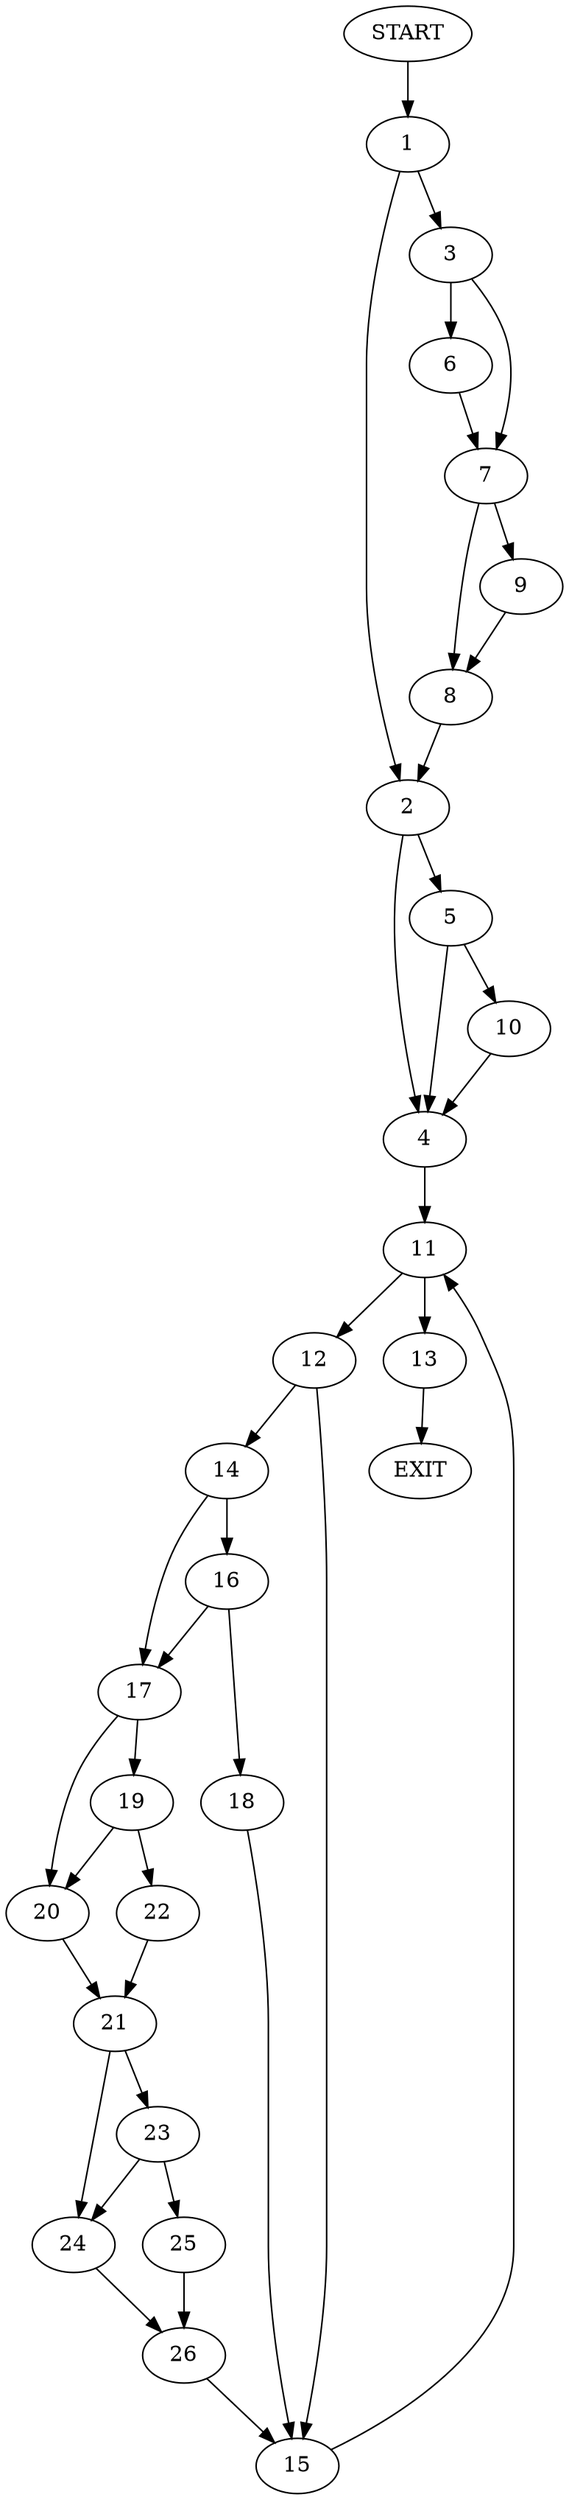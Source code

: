 digraph {
0 [label="START"]
27 [label="EXIT"]
0 -> 1
1 -> 2
1 -> 3
2 -> 4
2 -> 5
3 -> 6
3 -> 7
6 -> 7
7 -> 8
7 -> 9
8 -> 2
9 -> 8
5 -> 4
5 -> 10
4 -> 11
10 -> 4
11 -> 12
11 -> 13
12 -> 14
12 -> 15
13 -> 27
14 -> 16
14 -> 17
15 -> 11
16 -> 17
16 -> 18
17 -> 19
17 -> 20
18 -> 15
20 -> 21
19 -> 22
19 -> 20
22 -> 21
21 -> 23
21 -> 24
23 -> 25
23 -> 24
24 -> 26
25 -> 26
26 -> 15
}
